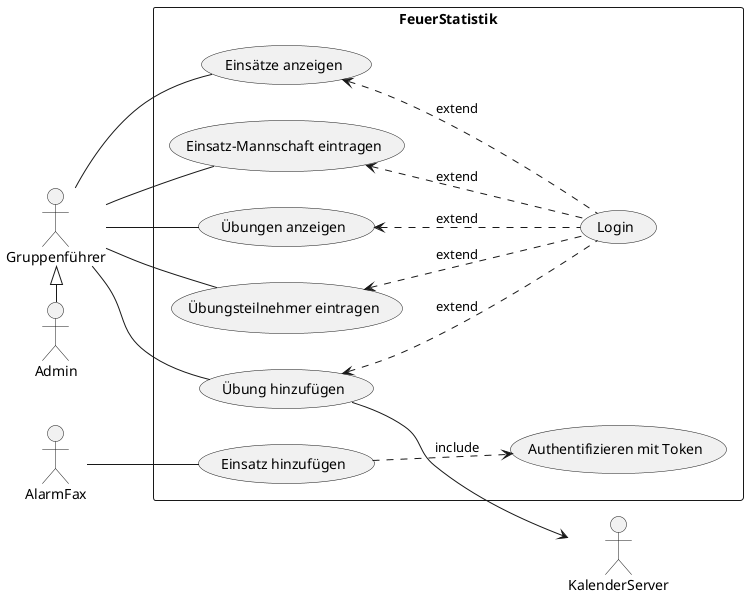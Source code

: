 @startuml
left to right direction

actor "AlarmFax" as fax
actor "KalenderServer" as calendar

actor "Gruppenführer" as leader
actor "Admin" as admin
leader <|- admin

rectangle FeuerStatistik {
    ' Callout added automatically
    usecase "Einsatz hinzufügen" as AddCallout

    ' Callouts
    usecase "Einsätze anzeigen" as ViewCallouts
    usecase "Einsatz-Mannschaft eintragen" as SelectCrew
    
    ' Trainings
    usecase "Übungen anzeigen" as ViewTrainings
    usecase "Übung hinzufügen" as AddTraining
    usecase "Übungsteilnehmer eintragen" as SelectTrainingParticipants

    usecase "Authentifizieren mit Token" as Token
    usecase "Login" as Login

    (AddCallout) ..> (Token) : include
    (ViewCallouts) <.. (Login) : extend
    (SelectCrew) <.. (Login) : extend

    (ViewTrainings) <.. (Login) : extend
    (SelectTrainingParticipants) <.. (Login) : extend
    (AddTraining) <.. (Login) : extend
}

fax -- (AddCallout)
leader -- (ViewCallouts)
leader -- (SelectCrew)

leader -- (ViewTrainings)
leader -- (SelectTrainingParticipants)
leader -- (AddTraining)

(AddTraining) --> calendar
@enduml